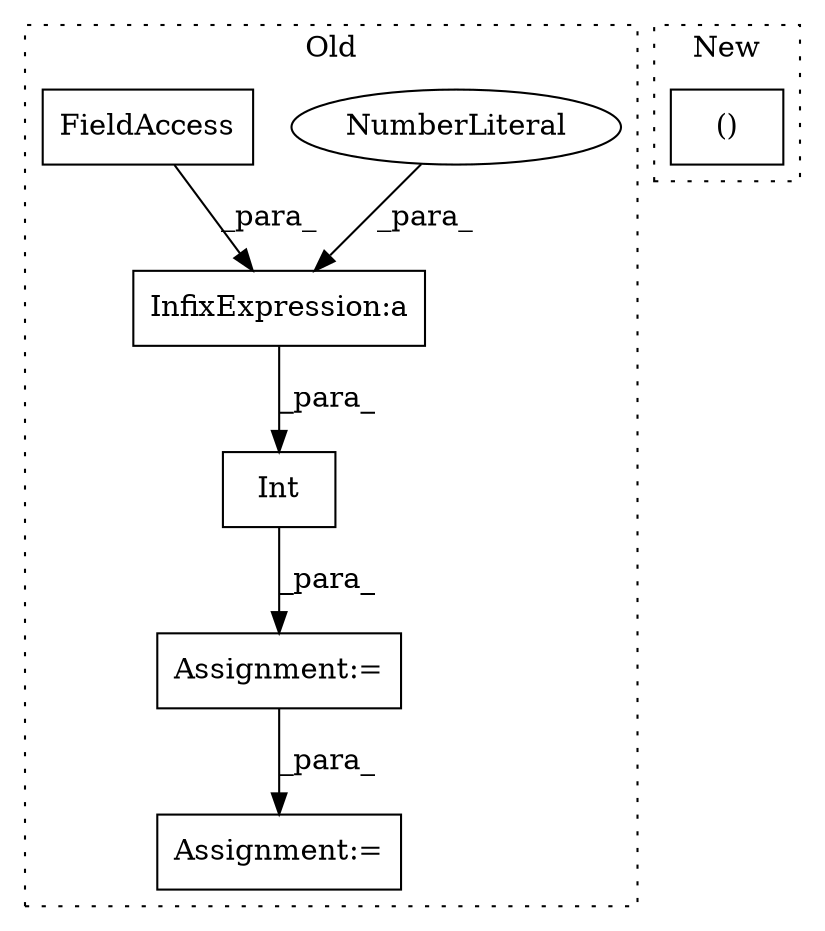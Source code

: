 digraph G {
subgraph cluster0 {
1 [label="Int" a="32" s="4635,4653" l="4,1" shape="box"];
3 [label="Assignment:=" a="7" s="4634" l="1" shape="box"];
4 [label="InfixExpression:a" a="27" s="4649" l="3" shape="box"];
5 [label="NumberLiteral" a="34" s="4652" l="1" shape="ellipse"];
6 [label="Assignment:=" a="7" s="4851" l="1" shape="box"];
7 [label="FieldAccess" a="22" s="4639" l="10" shape="box"];
label = "Old";
style="dotted";
}
subgraph cluster1 {
2 [label="()" a="106" s="5947" l="335" shape="box"];
label = "New";
style="dotted";
}
1 -> 3 [label="_para_"];
3 -> 6 [label="_para_"];
4 -> 1 [label="_para_"];
5 -> 4 [label="_para_"];
7 -> 4 [label="_para_"];
}
